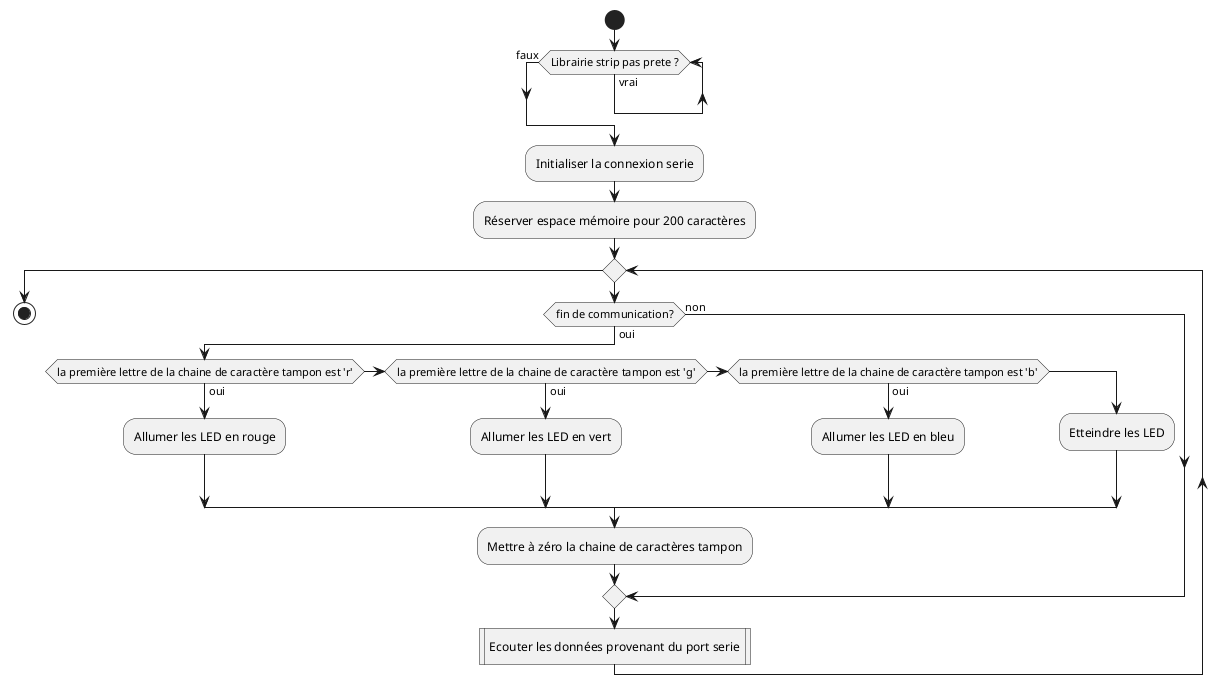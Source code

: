 @startuml
start
while (Librairie strip pas prete ?) is (vrai)
endwhile (faux)
:Initialiser la connexion serie;
:Réserver espace mémoire pour 200 caractères;
while()
if (fin de communication?) then (oui)
if(la première lettre de la chaine de caractère tampon est 'r') then (oui)
:Allumer les LED en rouge;
elseif (la première lettre de la chaine de caractère tampon est 'g') then (oui)
:Allumer les LED en vert;
elseif (la première lettre de la chaine de caractère tampon est 'b') then (oui)
:Allumer les LED en bleu;
else
:Etteindre les LED;
endif
:Mettre à zéro la chaine de caractères tampon;
else (non)
endif
:Ecouter les données provenant du port serie|
endwhile

stop
@enduml